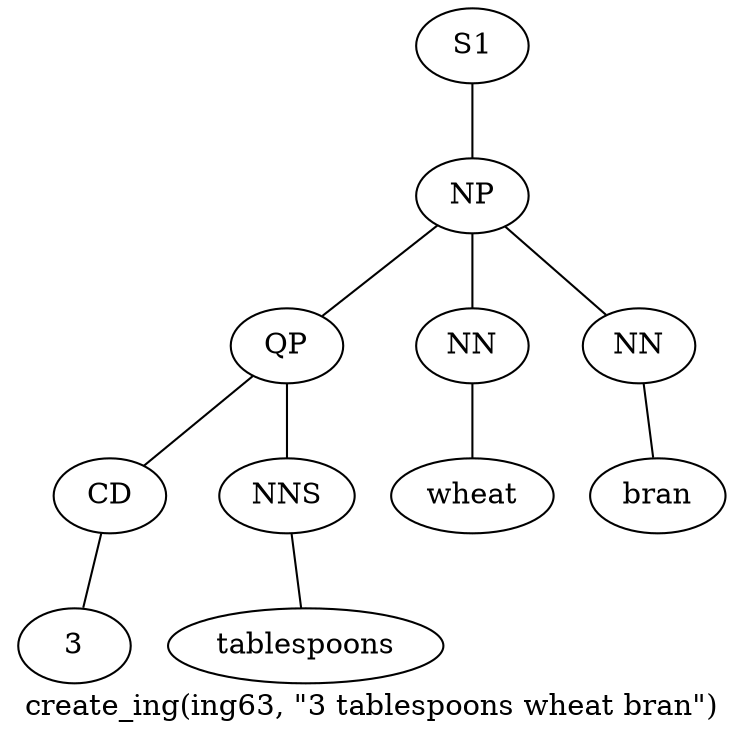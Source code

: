 graph SyntaxGraph {
	label = "create_ing(ing63, \"3 tablespoons wheat bran\")";
	Node0 [label="S1"];
	Node1 [label="NP"];
	Node2 [label="QP"];
	Node3 [label="CD"];
	Node4 [label="3"];
	Node5 [label="NNS"];
	Node6 [label="tablespoons"];
	Node7 [label="NN"];
	Node8 [label="wheat"];
	Node9 [label="NN"];
	Node10 [label="bran"];

	Node0 -- Node1;
	Node1 -- Node2;
	Node1 -- Node7;
	Node1 -- Node9;
	Node2 -- Node3;
	Node2 -- Node5;
	Node3 -- Node4;
	Node5 -- Node6;
	Node7 -- Node8;
	Node9 -- Node10;
}